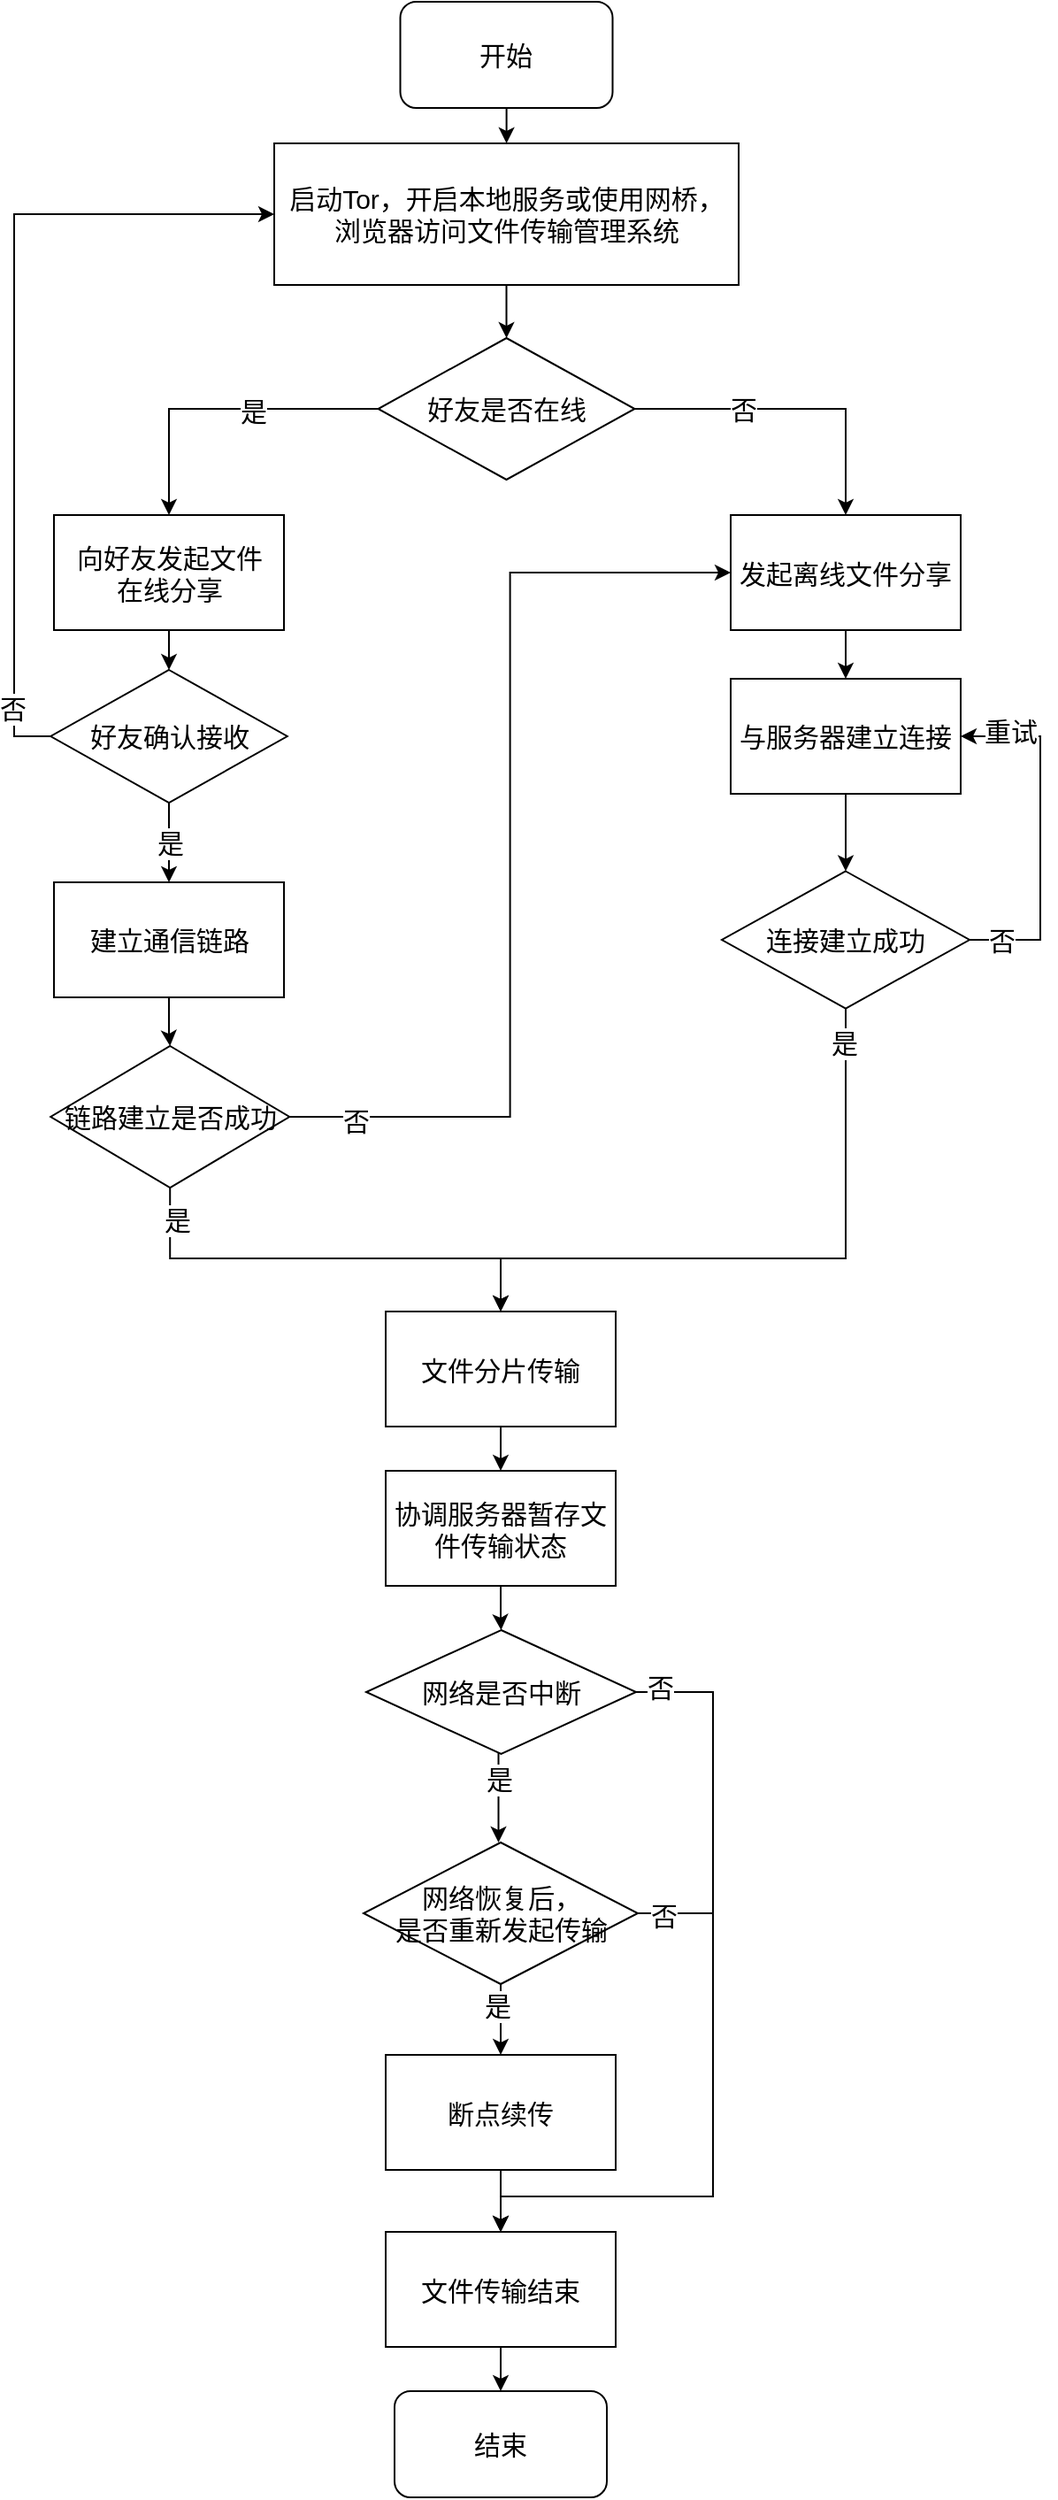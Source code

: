 <mxfile version="14.5.10" type="github">
  <diagram id="kkxicVWJ4khZdMPzZSkg" name="Page-1">
    <mxGraphModel dx="910" dy="591" grid="1" gridSize="10" guides="1" tooltips="1" connect="1" arrows="1" fold="1" page="1" pageScale="1" pageWidth="1654" pageHeight="2336" math="0" shadow="0">
      <root>
        <mxCell id="0" />
        <mxCell id="1" parent="0" />
        <mxCell id="E08MiePJ2XD23bQXPZum-11" value="" style="edgeStyle=orthogonalEdgeStyle;rounded=0;orthogonalLoop=1;jettySize=auto;html=1;fontSize=15;" edge="1" parent="1" source="E08MiePJ2XD23bQXPZum-1" target="E08MiePJ2XD23bQXPZum-10">
          <mxGeometry relative="1" as="geometry" />
        </mxCell>
        <mxCell id="E08MiePJ2XD23bQXPZum-1" value="开始" style="rounded=1;whiteSpace=wrap;html=1;fontSize=15;" vertex="1" parent="1">
          <mxGeometry x="378.25" y="130" width="120" height="60" as="geometry" />
        </mxCell>
        <mxCell id="E08MiePJ2XD23bQXPZum-73" value="" style="edgeStyle=orthogonalEdgeStyle;rounded=0;orthogonalLoop=1;jettySize=auto;html=1;fontSize=15;" edge="1" parent="1" source="E08MiePJ2XD23bQXPZum-10" target="E08MiePJ2XD23bQXPZum-12">
          <mxGeometry relative="1" as="geometry" />
        </mxCell>
        <mxCell id="E08MiePJ2XD23bQXPZum-10" value="启动Tor，开启本地服务或使用网桥，&lt;br style=&quot;font-size: 15px;&quot;&gt;浏览器访问文件传输管理系统" style="rounded=0;whiteSpace=wrap;html=1;fontSize=15;" vertex="1" parent="1">
          <mxGeometry x="307" y="210" width="262.5" height="80" as="geometry" />
        </mxCell>
        <mxCell id="E08MiePJ2XD23bQXPZum-15" value="" style="edgeStyle=orthogonalEdgeStyle;rounded=0;orthogonalLoop=1;jettySize=auto;html=1;fontSize=15;" edge="1" parent="1" source="E08MiePJ2XD23bQXPZum-12" target="E08MiePJ2XD23bQXPZum-14">
          <mxGeometry relative="1" as="geometry" />
        </mxCell>
        <mxCell id="E08MiePJ2XD23bQXPZum-16" value="是" style="edgeLabel;html=1;align=center;verticalAlign=middle;resizable=0;points=[];fontSize=15;" vertex="1" connectable="0" parent="E08MiePJ2XD23bQXPZum-15">
          <mxGeometry x="-0.2" y="1" relative="1" as="geometry">
            <mxPoint as="offset" />
          </mxGeometry>
        </mxCell>
        <mxCell id="E08MiePJ2XD23bQXPZum-19" value="" style="edgeStyle=orthogonalEdgeStyle;rounded=0;orthogonalLoop=1;jettySize=auto;html=1;fontSize=15;entryX=0.5;entryY=0;entryDx=0;entryDy=0;" edge="1" parent="1" source="E08MiePJ2XD23bQXPZum-12" target="E08MiePJ2XD23bQXPZum-18">
          <mxGeometry relative="1" as="geometry">
            <Array as="points">
              <mxPoint x="630" y="360" />
            </Array>
          </mxGeometry>
        </mxCell>
        <mxCell id="E08MiePJ2XD23bQXPZum-20" value="否" style="edgeLabel;html=1;align=center;verticalAlign=middle;resizable=0;points=[];fontSize=15;" vertex="1" connectable="0" parent="E08MiePJ2XD23bQXPZum-19">
          <mxGeometry x="-0.678" y="2" relative="1" as="geometry">
            <mxPoint x="32" y="2" as="offset" />
          </mxGeometry>
        </mxCell>
        <mxCell id="E08MiePJ2XD23bQXPZum-12" value="好友是否在线" style="rhombus;whiteSpace=wrap;html=1;rounded=0;fontSize=15;" vertex="1" parent="1">
          <mxGeometry x="365.75" y="320" width="145" height="80" as="geometry" />
        </mxCell>
        <mxCell id="E08MiePJ2XD23bQXPZum-22" value="" style="edgeStyle=orthogonalEdgeStyle;rounded=0;orthogonalLoop=1;jettySize=auto;html=1;fontSize=15;" edge="1" parent="1" source="E08MiePJ2XD23bQXPZum-14" target="E08MiePJ2XD23bQXPZum-21">
          <mxGeometry relative="1" as="geometry" />
        </mxCell>
        <mxCell id="E08MiePJ2XD23bQXPZum-14" value="向好友发起文件&lt;br style=&quot;font-size: 15px;&quot;&gt;在线分享" style="rounded=0;whiteSpace=wrap;html=1;fontSize=15;" vertex="1" parent="1">
          <mxGeometry x="182.5" y="420" width="130" height="65" as="geometry" />
        </mxCell>
        <mxCell id="E08MiePJ2XD23bQXPZum-32" value="" style="edgeStyle=orthogonalEdgeStyle;rounded=0;orthogonalLoop=1;jettySize=auto;html=1;fontSize=15;" edge="1" parent="1" source="E08MiePJ2XD23bQXPZum-18" target="E08MiePJ2XD23bQXPZum-31">
          <mxGeometry relative="1" as="geometry" />
        </mxCell>
        <mxCell id="E08MiePJ2XD23bQXPZum-18" value="发起离线文件分享" style="whiteSpace=wrap;html=1;rounded=0;fontSize=15;" vertex="1" parent="1">
          <mxGeometry x="565" y="420" width="130" height="65" as="geometry" />
        </mxCell>
        <mxCell id="E08MiePJ2XD23bQXPZum-24" value="是" style="edgeStyle=orthogonalEdgeStyle;rounded=0;orthogonalLoop=1;jettySize=auto;html=1;fontSize=15;" edge="1" parent="1" source="E08MiePJ2XD23bQXPZum-21" target="E08MiePJ2XD23bQXPZum-23">
          <mxGeometry relative="1" as="geometry" />
        </mxCell>
        <mxCell id="E08MiePJ2XD23bQXPZum-67" style="edgeStyle=orthogonalEdgeStyle;rounded=0;orthogonalLoop=1;jettySize=auto;html=1;fontSize=15;entryX=0;entryY=0.5;entryDx=0;entryDy=0;" edge="1" parent="1" source="E08MiePJ2XD23bQXPZum-21" target="E08MiePJ2XD23bQXPZum-10">
          <mxGeometry relative="1" as="geometry">
            <mxPoint x="180" y="300" as="targetPoint" />
            <Array as="points">
              <mxPoint x="160" y="545" />
              <mxPoint x="160" y="250" />
            </Array>
          </mxGeometry>
        </mxCell>
        <mxCell id="E08MiePJ2XD23bQXPZum-68" value="否" style="edgeLabel;html=1;align=center;verticalAlign=middle;resizable=0;points=[];fontSize=15;" vertex="1" connectable="0" parent="E08MiePJ2XD23bQXPZum-67">
          <mxGeometry x="-0.839" y="1" relative="1" as="geometry">
            <mxPoint as="offset" />
          </mxGeometry>
        </mxCell>
        <mxCell id="E08MiePJ2XD23bQXPZum-21" value="好友确认接收" style="rhombus;whiteSpace=wrap;html=1;rounded=0;fontSize=15;" vertex="1" parent="1">
          <mxGeometry x="180.63" y="507.5" width="133.75" height="75" as="geometry" />
        </mxCell>
        <mxCell id="E08MiePJ2XD23bQXPZum-26" value="" style="edgeStyle=orthogonalEdgeStyle;rounded=0;orthogonalLoop=1;jettySize=auto;html=1;fontSize=15;" edge="1" parent="1" source="E08MiePJ2XD23bQXPZum-23" target="E08MiePJ2XD23bQXPZum-25">
          <mxGeometry relative="1" as="geometry" />
        </mxCell>
        <mxCell id="E08MiePJ2XD23bQXPZum-23" value="建立通信链路" style="whiteSpace=wrap;html=1;rounded=0;fontSize=15;" vertex="1" parent="1">
          <mxGeometry x="182.51" y="627.5" width="130" height="65" as="geometry" />
        </mxCell>
        <mxCell id="E08MiePJ2XD23bQXPZum-27" style="edgeStyle=orthogonalEdgeStyle;rounded=0;orthogonalLoop=1;jettySize=auto;html=1;entryX=0;entryY=0.5;entryDx=0;entryDy=0;fontSize=15;" edge="1" parent="1" source="E08MiePJ2XD23bQXPZum-25" target="E08MiePJ2XD23bQXPZum-18">
          <mxGeometry relative="1" as="geometry" />
        </mxCell>
        <mxCell id="E08MiePJ2XD23bQXPZum-28" value="否" style="edgeLabel;html=1;align=center;verticalAlign=middle;resizable=0;points=[];fontSize=15;" vertex="1" connectable="0" parent="E08MiePJ2XD23bQXPZum-27">
          <mxGeometry x="-0.866" y="-2" relative="1" as="geometry">
            <mxPoint as="offset" />
          </mxGeometry>
        </mxCell>
        <mxCell id="E08MiePJ2XD23bQXPZum-45" value="" style="edgeStyle=orthogonalEdgeStyle;rounded=0;orthogonalLoop=1;jettySize=auto;html=1;fontSize=15;entryX=0.5;entryY=0;entryDx=0;entryDy=0;" edge="1" parent="1" source="E08MiePJ2XD23bQXPZum-25" target="E08MiePJ2XD23bQXPZum-29">
          <mxGeometry relative="1" as="geometry">
            <Array as="points">
              <mxPoint x="248" y="840" />
              <mxPoint x="435" y="840" />
            </Array>
          </mxGeometry>
        </mxCell>
        <mxCell id="E08MiePJ2XD23bQXPZum-49" value="是" style="edgeLabel;html=1;align=center;verticalAlign=middle;resizable=0;points=[];fontSize=15;" vertex="1" connectable="0" parent="E08MiePJ2XD23bQXPZum-45">
          <mxGeometry x="-0.865" y="4" relative="1" as="geometry">
            <mxPoint as="offset" />
          </mxGeometry>
        </mxCell>
        <mxCell id="E08MiePJ2XD23bQXPZum-25" value="链路建立是否成功" style="rhombus;whiteSpace=wrap;html=1;rounded=0;fontSize=15;" vertex="1" parent="1">
          <mxGeometry x="180.63" y="720" width="135" height="80" as="geometry" />
        </mxCell>
        <mxCell id="E08MiePJ2XD23bQXPZum-70" value="" style="edgeStyle=orthogonalEdgeStyle;rounded=0;orthogonalLoop=1;jettySize=auto;html=1;fontSize=15;" edge="1" parent="1" source="E08MiePJ2XD23bQXPZum-29" target="E08MiePJ2XD23bQXPZum-69">
          <mxGeometry relative="1" as="geometry" />
        </mxCell>
        <mxCell id="E08MiePJ2XD23bQXPZum-29" value="文件分片传输" style="whiteSpace=wrap;html=1;rounded=0;fontSize=15;" vertex="1" parent="1">
          <mxGeometry x="370" y="870" width="130" height="65" as="geometry" />
        </mxCell>
        <mxCell id="E08MiePJ2XD23bQXPZum-34" value="" style="edgeStyle=orthogonalEdgeStyle;rounded=0;orthogonalLoop=1;jettySize=auto;html=1;fontSize=15;" edge="1" parent="1" source="E08MiePJ2XD23bQXPZum-31" target="E08MiePJ2XD23bQXPZum-33">
          <mxGeometry relative="1" as="geometry" />
        </mxCell>
        <mxCell id="E08MiePJ2XD23bQXPZum-31" value="与服务器建立连接" style="whiteSpace=wrap;html=1;rounded=0;fontSize=15;" vertex="1" parent="1">
          <mxGeometry x="565" y="512.5" width="130" height="65" as="geometry" />
        </mxCell>
        <mxCell id="E08MiePJ2XD23bQXPZum-35" style="edgeStyle=orthogonalEdgeStyle;rounded=0;orthogonalLoop=1;jettySize=auto;html=1;entryX=1;entryY=0.5;entryDx=0;entryDy=0;fontSize=15;" edge="1" parent="1" source="E08MiePJ2XD23bQXPZum-33" target="E08MiePJ2XD23bQXPZum-31">
          <mxGeometry relative="1" as="geometry">
            <Array as="points">
              <mxPoint x="740" y="660" />
              <mxPoint x="740" y="545" />
            </Array>
          </mxGeometry>
        </mxCell>
        <mxCell id="E08MiePJ2XD23bQXPZum-36" value="否" style="edgeLabel;html=1;align=center;verticalAlign=middle;resizable=0;points=[];fontSize=15;" vertex="1" connectable="0" parent="E08MiePJ2XD23bQXPZum-35">
          <mxGeometry x="-0.826" relative="1" as="geometry">
            <mxPoint as="offset" />
          </mxGeometry>
        </mxCell>
        <mxCell id="E08MiePJ2XD23bQXPZum-37" value="重试" style="edgeLabel;html=1;align=center;verticalAlign=middle;resizable=0;points=[];fontSize=15;" vertex="1" connectable="0" parent="E08MiePJ2XD23bQXPZum-35">
          <mxGeometry x="0.723" y="-3" relative="1" as="geometry">
            <mxPoint as="offset" />
          </mxGeometry>
        </mxCell>
        <mxCell id="E08MiePJ2XD23bQXPZum-48" style="edgeStyle=orthogonalEdgeStyle;rounded=0;orthogonalLoop=1;jettySize=auto;html=1;entryX=0.5;entryY=0;entryDx=0;entryDy=0;fontSize=15;" edge="1" parent="1" source="E08MiePJ2XD23bQXPZum-33" target="E08MiePJ2XD23bQXPZum-29">
          <mxGeometry relative="1" as="geometry">
            <Array as="points">
              <mxPoint x="630" y="840" />
              <mxPoint x="435" y="840" />
            </Array>
          </mxGeometry>
        </mxCell>
        <mxCell id="E08MiePJ2XD23bQXPZum-50" value="是" style="edgeLabel;html=1;align=center;verticalAlign=middle;resizable=0;points=[];fontSize=15;" vertex="1" connectable="0" parent="E08MiePJ2XD23bQXPZum-48">
          <mxGeometry x="-0.899" y="-1" relative="1" as="geometry">
            <mxPoint as="offset" />
          </mxGeometry>
        </mxCell>
        <mxCell id="E08MiePJ2XD23bQXPZum-33" value="连接建立成功" style="rhombus;whiteSpace=wrap;html=1;rounded=0;fontSize=15;" vertex="1" parent="1">
          <mxGeometry x="560" y="621.25" width="140" height="77.5" as="geometry" />
        </mxCell>
        <mxCell id="E08MiePJ2XD23bQXPZum-44" value="" style="edgeStyle=orthogonalEdgeStyle;rounded=0;orthogonalLoop=1;jettySize=auto;html=1;fontSize=15;entryX=0.5;entryY=0;entryDx=0;entryDy=0;" edge="1" parent="1" source="E08MiePJ2XD23bQXPZum-41">
          <mxGeometry relative="1" as="geometry">
            <mxPoint x="433.75" y="1170" as="targetPoint" />
            <Array as="points">
              <mxPoint x="433.75" y="1150" />
              <mxPoint x="433.75" y="1150" />
            </Array>
          </mxGeometry>
        </mxCell>
        <mxCell id="E08MiePJ2XD23bQXPZum-51" value="是" style="edgeLabel;html=1;align=center;verticalAlign=middle;resizable=0;points=[];fontSize=15;" vertex="1" connectable="0" parent="E08MiePJ2XD23bQXPZum-44">
          <mxGeometry x="-0.436" relative="1" as="geometry">
            <mxPoint as="offset" />
          </mxGeometry>
        </mxCell>
        <mxCell id="E08MiePJ2XD23bQXPZum-59" style="edgeStyle=orthogonalEdgeStyle;rounded=0;orthogonalLoop=1;jettySize=auto;html=1;entryX=0.5;entryY=0;entryDx=0;entryDy=0;fontSize=15;" edge="1" parent="1" source="E08MiePJ2XD23bQXPZum-41" target="E08MiePJ2XD23bQXPZum-56">
          <mxGeometry relative="1" as="geometry">
            <Array as="points">
              <mxPoint x="555" y="1085" />
              <mxPoint x="555" y="1370" />
              <mxPoint x="435" y="1370" />
            </Array>
          </mxGeometry>
        </mxCell>
        <mxCell id="E08MiePJ2XD23bQXPZum-60" value="否" style="edgeLabel;html=1;align=center;verticalAlign=middle;resizable=0;points=[];fontSize=15;" vertex="1" connectable="0" parent="E08MiePJ2XD23bQXPZum-59">
          <mxGeometry x="-0.944" y="3" relative="1" as="geometry">
            <mxPoint as="offset" />
          </mxGeometry>
        </mxCell>
        <mxCell id="E08MiePJ2XD23bQXPZum-41" value="网络是否中断" style="rhombus;whiteSpace=wrap;html=1;rounded=0;fontSize=15;" vertex="1" parent="1">
          <mxGeometry x="359" y="1050" width="152.5" height="70" as="geometry" />
        </mxCell>
        <mxCell id="E08MiePJ2XD23bQXPZum-55" value="" style="edgeStyle=orthogonalEdgeStyle;rounded=0;orthogonalLoop=1;jettySize=auto;html=1;fontSize=15;" edge="1" parent="1" source="E08MiePJ2XD23bQXPZum-52" target="E08MiePJ2XD23bQXPZum-54">
          <mxGeometry relative="1" as="geometry" />
        </mxCell>
        <mxCell id="E08MiePJ2XD23bQXPZum-58" value="是" style="edgeLabel;html=1;align=center;verticalAlign=middle;resizable=0;points=[];fontSize=15;" vertex="1" connectable="0" parent="E08MiePJ2XD23bQXPZum-55">
          <mxGeometry x="-0.4" y="-2" relative="1" as="geometry">
            <mxPoint as="offset" />
          </mxGeometry>
        </mxCell>
        <mxCell id="E08MiePJ2XD23bQXPZum-62" style="edgeStyle=orthogonalEdgeStyle;rounded=0;orthogonalLoop=1;jettySize=auto;html=1;entryX=0.5;entryY=0;entryDx=0;entryDy=0;fontSize=15;" edge="1" parent="1" source="E08MiePJ2XD23bQXPZum-52" target="E08MiePJ2XD23bQXPZum-56">
          <mxGeometry relative="1" as="geometry">
            <Array as="points">
              <mxPoint x="555" y="1210" />
              <mxPoint x="555" y="1370" />
              <mxPoint x="435" y="1370" />
            </Array>
          </mxGeometry>
        </mxCell>
        <mxCell id="E08MiePJ2XD23bQXPZum-63" value="否" style="edgeLabel;html=1;align=center;verticalAlign=middle;resizable=0;points=[];fontSize=15;" vertex="1" connectable="0" parent="E08MiePJ2XD23bQXPZum-62">
          <mxGeometry x="-0.92" y="-1" relative="1" as="geometry">
            <mxPoint x="1" as="offset" />
          </mxGeometry>
        </mxCell>
        <mxCell id="E08MiePJ2XD23bQXPZum-52" value="网络恢复后，&lt;br style=&quot;font-size: 15px;&quot;&gt;是否重新发起传输" style="rhombus;whiteSpace=wrap;html=1;rounded=0;fontSize=15;" vertex="1" parent="1">
          <mxGeometry x="357.5" y="1170" width="155" height="80" as="geometry" />
        </mxCell>
        <mxCell id="E08MiePJ2XD23bQXPZum-57" value="" style="edgeStyle=orthogonalEdgeStyle;rounded=0;orthogonalLoop=1;jettySize=auto;html=1;fontSize=15;" edge="1" parent="1" source="E08MiePJ2XD23bQXPZum-54" target="E08MiePJ2XD23bQXPZum-56">
          <mxGeometry relative="1" as="geometry" />
        </mxCell>
        <mxCell id="E08MiePJ2XD23bQXPZum-54" value="断点续传" style="whiteSpace=wrap;html=1;rounded=0;fontSize=15;" vertex="1" parent="1">
          <mxGeometry x="370" y="1290" width="130" height="65" as="geometry" />
        </mxCell>
        <mxCell id="E08MiePJ2XD23bQXPZum-65" value="" style="edgeStyle=orthogonalEdgeStyle;rounded=0;orthogonalLoop=1;jettySize=auto;html=1;fontSize=15;" edge="1" parent="1" source="E08MiePJ2XD23bQXPZum-56" target="E08MiePJ2XD23bQXPZum-64">
          <mxGeometry relative="1" as="geometry" />
        </mxCell>
        <mxCell id="E08MiePJ2XD23bQXPZum-56" value="文件传输结束" style="whiteSpace=wrap;html=1;rounded=0;fontSize=15;" vertex="1" parent="1">
          <mxGeometry x="370" y="1390" width="130" height="65" as="geometry" />
        </mxCell>
        <mxCell id="E08MiePJ2XD23bQXPZum-64" value="结束" style="rounded=1;whiteSpace=wrap;html=1;fontSize=15;" vertex="1" parent="1">
          <mxGeometry x="375" y="1480" width="120" height="60" as="geometry" />
        </mxCell>
        <mxCell id="E08MiePJ2XD23bQXPZum-71" value="" style="edgeStyle=orthogonalEdgeStyle;rounded=0;orthogonalLoop=1;jettySize=auto;html=1;fontSize=15;" edge="1" parent="1" source="E08MiePJ2XD23bQXPZum-69" target="E08MiePJ2XD23bQXPZum-41">
          <mxGeometry relative="1" as="geometry" />
        </mxCell>
        <mxCell id="E08MiePJ2XD23bQXPZum-69" value="协调服务器暂存文件传输状态" style="whiteSpace=wrap;html=1;rounded=0;fontSize=15;" vertex="1" parent="1">
          <mxGeometry x="370" y="960" width="130" height="65" as="geometry" />
        </mxCell>
      </root>
    </mxGraphModel>
  </diagram>
</mxfile>
